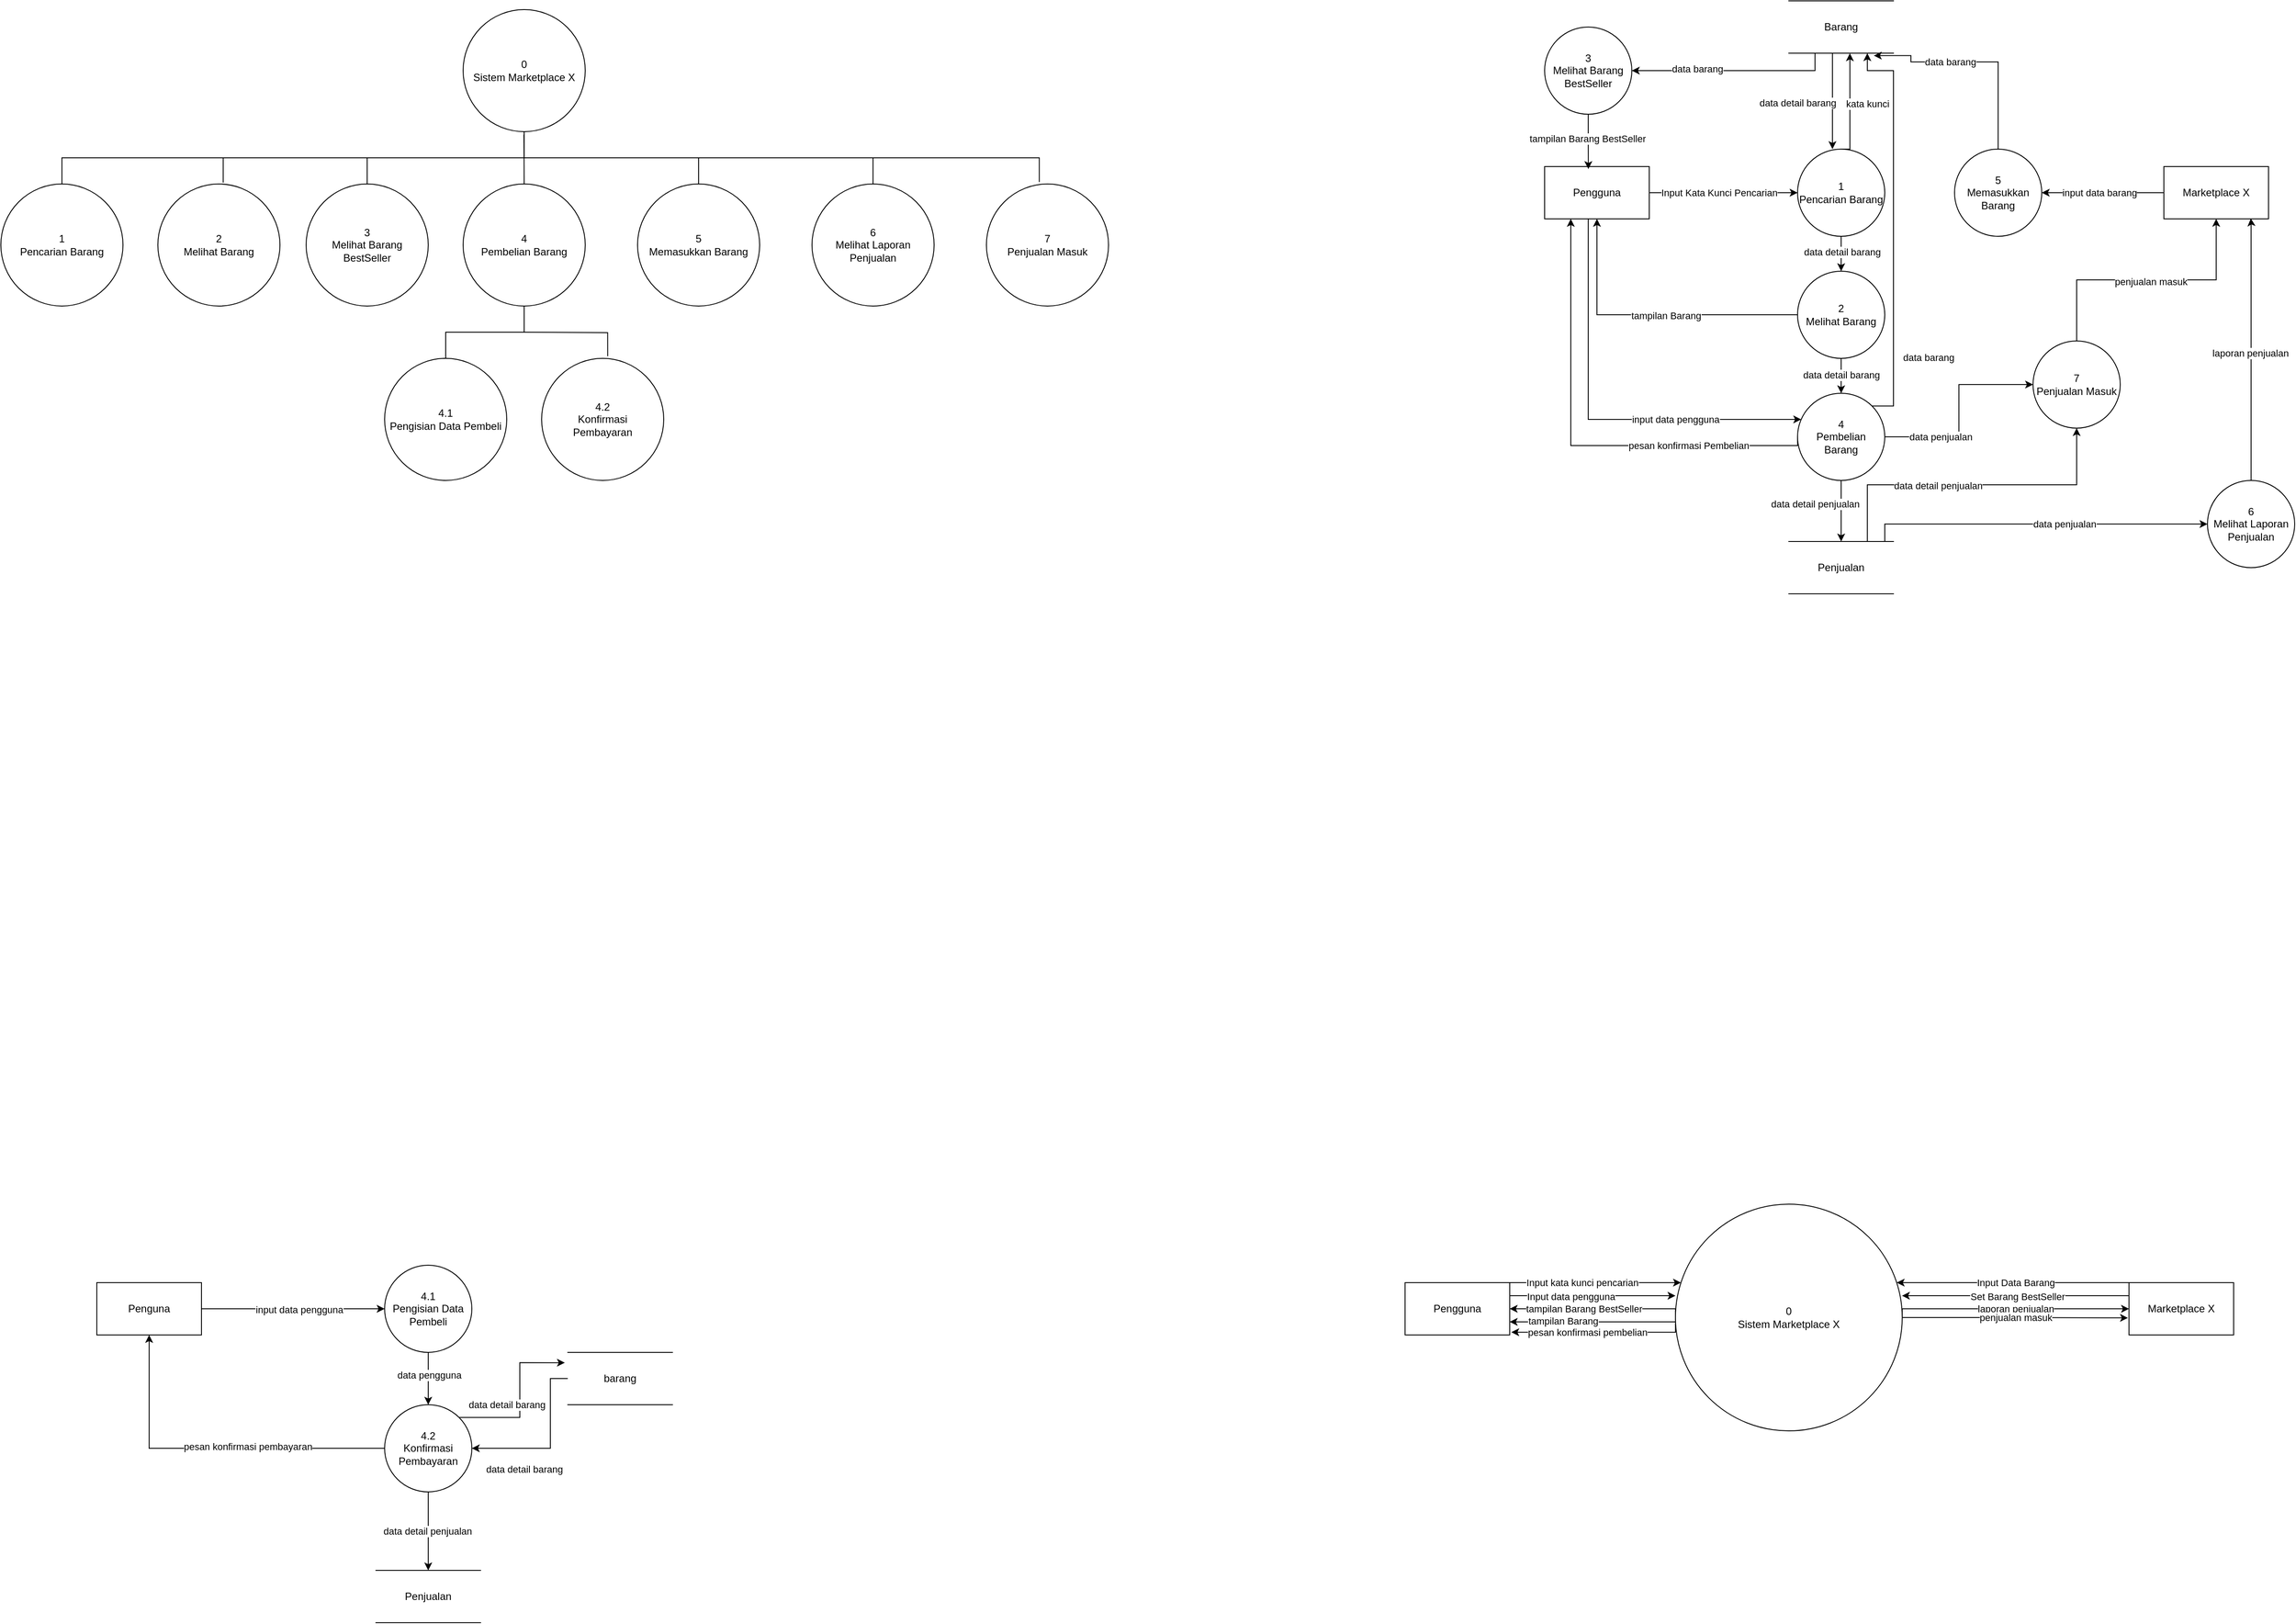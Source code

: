 <mxfile version="21.3.5" type="github">
  <diagram name="Page-1" id="tpmByCaDcH8hHJSNYRYN">
    <mxGraphModel dx="3512" dy="2219" grid="1" gridSize="10" guides="1" tooltips="1" connect="1" arrows="1" fold="1" page="1" pageScale="1" pageWidth="1920" pageHeight="1200" math="0" shadow="0">
      <root>
        <mxCell id="0" />
        <mxCell id="1" parent="0" />
        <mxCell id="-zgQXBSkHW-0xkpqR_4G-22" style="edgeStyle=orthogonalEdgeStyle;rounded=0;orthogonalLoop=1;jettySize=auto;html=1;exitX=0;exitY=0.5;exitDx=0;exitDy=0;entryX=1;entryY=0.5;entryDx=0;entryDy=0;" parent="1" source="-zgQXBSkHW-0xkpqR_4G-2" target="-zgQXBSkHW-0xkpqR_4G-3" edge="1">
          <mxGeometry relative="1" as="geometry">
            <Array as="points">
              <mxPoint x="430" y="340" />
            </Array>
          </mxGeometry>
        </mxCell>
        <mxCell id="-zgQXBSkHW-0xkpqR_4G-23" value="&lt;div&gt;tampilan Barang BestSeller&lt;br&gt;&lt;/div&gt;" style="edgeLabel;html=1;align=center;verticalAlign=middle;resizable=0;points=[];" parent="-zgQXBSkHW-0xkpqR_4G-22" vertex="1" connectable="0">
          <mxGeometry x="0.721" y="1" relative="1" as="geometry">
            <mxPoint x="57" y="-1" as="offset" />
          </mxGeometry>
        </mxCell>
        <mxCell id="-zgQXBSkHW-0xkpqR_4G-25" style="edgeStyle=orthogonalEdgeStyle;rounded=0;orthogonalLoop=1;jettySize=auto;html=1;exitX=0;exitY=0.5;exitDx=0;exitDy=0;entryX=1;entryY=0.75;entryDx=0;entryDy=0;" parent="1" source="-zgQXBSkHW-0xkpqR_4G-2" target="-zgQXBSkHW-0xkpqR_4G-3" edge="1">
          <mxGeometry relative="1" as="geometry">
            <Array as="points">
              <mxPoint x="430" y="355" />
            </Array>
          </mxGeometry>
        </mxCell>
        <mxCell id="-zgQXBSkHW-0xkpqR_4G-26" value="tampilan Barang" style="edgeLabel;html=1;align=center;verticalAlign=middle;resizable=0;points=[];" parent="-zgQXBSkHW-0xkpqR_4G-25" vertex="1" connectable="0">
          <mxGeometry x="0.021" y="-1" relative="1" as="geometry">
            <mxPoint x="-35" as="offset" />
          </mxGeometry>
        </mxCell>
        <mxCell id="-zgQXBSkHW-0xkpqR_4G-28" style="edgeStyle=orthogonalEdgeStyle;rounded=0;orthogonalLoop=1;jettySize=auto;html=1;exitX=1;exitY=0.5;exitDx=0;exitDy=0;" parent="1" source="-zgQXBSkHW-0xkpqR_4G-2" edge="1">
          <mxGeometry relative="1" as="geometry">
            <mxPoint x="950" y="340" as="targetPoint" />
            <Array as="points">
              <mxPoint x="690" y="340" />
              <mxPoint x="950" y="340" />
            </Array>
          </mxGeometry>
        </mxCell>
        <mxCell id="-zgQXBSkHW-0xkpqR_4G-32" value="laporan penjualan" style="edgeLabel;html=1;align=center;verticalAlign=middle;resizable=0;points=[];" parent="-zgQXBSkHW-0xkpqR_4G-28" vertex="1" connectable="0">
          <mxGeometry x="0.224" y="1" relative="1" as="geometry">
            <mxPoint x="-25" y="1" as="offset" />
          </mxGeometry>
        </mxCell>
        <mxCell id="-zgQXBSkHW-0xkpqR_4G-34" style="edgeStyle=orthogonalEdgeStyle;rounded=0;orthogonalLoop=1;jettySize=auto;html=1;exitX=1;exitY=0.5;exitDx=0;exitDy=0;entryX=-0.01;entryY=0.674;entryDx=0;entryDy=0;entryPerimeter=0;" parent="1" source="-zgQXBSkHW-0xkpqR_4G-2" target="-zgQXBSkHW-0xkpqR_4G-4" edge="1">
          <mxGeometry relative="1" as="geometry">
            <Array as="points">
              <mxPoint x="820" y="350" />
            </Array>
          </mxGeometry>
        </mxCell>
        <mxCell id="-zgQXBSkHW-0xkpqR_4G-35" value="penjualan masuk" style="edgeLabel;html=1;align=center;verticalAlign=middle;resizable=0;points=[];" parent="-zgQXBSkHW-0xkpqR_4G-34" vertex="1" connectable="0">
          <mxGeometry x="-0.096" y="-2" relative="1" as="geometry">
            <mxPoint x="13" y="-2" as="offset" />
          </mxGeometry>
        </mxCell>
        <mxCell id="-zgQXBSkHW-0xkpqR_4G-44" style="edgeStyle=orthogonalEdgeStyle;rounded=0;orthogonalLoop=1;jettySize=auto;html=1;exitX=0;exitY=0.5;exitDx=0;exitDy=0;entryX=1.015;entryY=0.948;entryDx=0;entryDy=0;entryPerimeter=0;" parent="1" source="-zgQXBSkHW-0xkpqR_4G-2" target="-zgQXBSkHW-0xkpqR_4G-3" edge="1">
          <mxGeometry relative="1" as="geometry">
            <Array as="points">
              <mxPoint x="430" y="367" />
            </Array>
          </mxGeometry>
        </mxCell>
        <mxCell id="-zgQXBSkHW-0xkpqR_4G-45" value="pesan konfirmasi pembelian" style="edgeLabel;html=1;align=center;verticalAlign=middle;resizable=0;points=[];" parent="-zgQXBSkHW-0xkpqR_4G-44" vertex="1" connectable="0">
          <mxGeometry x="0.106" relative="1" as="geometry">
            <mxPoint x="-5" as="offset" />
          </mxGeometry>
        </mxCell>
        <mxCell id="-zgQXBSkHW-0xkpqR_4G-2" value="0&lt;br&gt;Sistem Marketplace X" style="ellipse;whiteSpace=wrap;html=1;aspect=fixed;" parent="1" vertex="1">
          <mxGeometry x="430" y="220" width="260" height="260" as="geometry" />
        </mxCell>
        <mxCell id="-zgQXBSkHW-0xkpqR_4G-7" style="edgeStyle=orthogonalEdgeStyle;rounded=0;orthogonalLoop=1;jettySize=auto;html=1;exitX=1;exitY=0;exitDx=0;exitDy=0;" parent="1" source="-zgQXBSkHW-0xkpqR_4G-3" target="-zgQXBSkHW-0xkpqR_4G-2" edge="1">
          <mxGeometry relative="1" as="geometry">
            <Array as="points">
              <mxPoint x="340" y="310" />
              <mxPoint x="340" y="310" />
            </Array>
          </mxGeometry>
        </mxCell>
        <mxCell id="-zgQXBSkHW-0xkpqR_4G-13" value="Input kata kunci pencarian" style="edgeLabel;html=1;align=center;verticalAlign=middle;resizable=0;points=[];" parent="-zgQXBSkHW-0xkpqR_4G-7" vertex="1" connectable="0">
          <mxGeometry x="-0.153" y="-2" relative="1" as="geometry">
            <mxPoint y="-2" as="offset" />
          </mxGeometry>
        </mxCell>
        <mxCell id="-zgQXBSkHW-0xkpqR_4G-15" style="edgeStyle=orthogonalEdgeStyle;rounded=0;orthogonalLoop=1;jettySize=auto;html=1;exitX=1;exitY=0.25;exitDx=0;exitDy=0;entryX=0;entryY=0.404;entryDx=0;entryDy=0;entryPerimeter=0;" parent="1" source="-zgQXBSkHW-0xkpqR_4G-3" target="-zgQXBSkHW-0xkpqR_4G-2" edge="1">
          <mxGeometry relative="1" as="geometry" />
        </mxCell>
        <mxCell id="-zgQXBSkHW-0xkpqR_4G-16" value="Input data pengguna" style="edgeLabel;html=1;align=center;verticalAlign=middle;resizable=0;points=[];" parent="-zgQXBSkHW-0xkpqR_4G-15" vertex="1" connectable="0">
          <mxGeometry x="0.011" y="-1" relative="1" as="geometry">
            <mxPoint x="-26" as="offset" />
          </mxGeometry>
        </mxCell>
        <mxCell id="-zgQXBSkHW-0xkpqR_4G-3" value="Pengguna" style="rounded=0;whiteSpace=wrap;html=1;" parent="1" vertex="1">
          <mxGeometry x="120" y="310" width="120" height="60" as="geometry" />
        </mxCell>
        <mxCell id="-zgQXBSkHW-0xkpqR_4G-11" style="edgeStyle=orthogonalEdgeStyle;rounded=0;orthogonalLoop=1;jettySize=auto;html=1;exitX=0;exitY=0;exitDx=0;exitDy=0;" parent="1" source="-zgQXBSkHW-0xkpqR_4G-4" target="-zgQXBSkHW-0xkpqR_4G-2" edge="1">
          <mxGeometry relative="1" as="geometry">
            <Array as="points">
              <mxPoint x="890" y="310" />
              <mxPoint x="890" y="310" />
            </Array>
          </mxGeometry>
        </mxCell>
        <mxCell id="-zgQXBSkHW-0xkpqR_4G-12" value="Input Data Barang" style="edgeLabel;html=1;align=center;verticalAlign=middle;resizable=0;points=[];" parent="-zgQXBSkHW-0xkpqR_4G-11" vertex="1" connectable="0">
          <mxGeometry x="0.199" y="2" relative="1" as="geometry">
            <mxPoint x="29" y="-2" as="offset" />
          </mxGeometry>
        </mxCell>
        <mxCell id="-zgQXBSkHW-0xkpqR_4G-30" style="edgeStyle=orthogonalEdgeStyle;rounded=0;orthogonalLoop=1;jettySize=auto;html=1;exitX=0;exitY=0.25;exitDx=0;exitDy=0;entryX=0.999;entryY=0.404;entryDx=0;entryDy=0;entryPerimeter=0;" parent="1" source="-zgQXBSkHW-0xkpqR_4G-4" target="-zgQXBSkHW-0xkpqR_4G-2" edge="1">
          <mxGeometry relative="1" as="geometry" />
        </mxCell>
        <mxCell id="-zgQXBSkHW-0xkpqR_4G-31" value="Set Barang BestSeller" style="edgeLabel;html=1;align=center;verticalAlign=middle;resizable=0;points=[];" parent="-zgQXBSkHW-0xkpqR_4G-30" vertex="1" connectable="0">
          <mxGeometry x="-0.013" y="1" relative="1" as="geometry">
            <mxPoint as="offset" />
          </mxGeometry>
        </mxCell>
        <mxCell id="-zgQXBSkHW-0xkpqR_4G-4" value="Marketplace X" style="rounded=0;whiteSpace=wrap;html=1;" parent="1" vertex="1">
          <mxGeometry x="950" y="310" width="120" height="60" as="geometry" />
        </mxCell>
        <mxCell id="-zgQXBSkHW-0xkpqR_4G-36" value="&lt;div&gt;0&lt;br&gt;&lt;/div&gt;&lt;div&gt;Sistem Marketplace X&lt;/div&gt;" style="ellipse;whiteSpace=wrap;html=1;aspect=fixed;" parent="1" vertex="1">
          <mxGeometry x="-960" y="-1150" width="140" height="140" as="geometry" />
        </mxCell>
        <mxCell id="-zgQXBSkHW-0xkpqR_4G-38" value="&lt;div&gt;1&lt;br&gt;&lt;/div&gt;&lt;div&gt;Pencarian Barang&lt;/div&gt;" style="ellipse;whiteSpace=wrap;html=1;aspect=fixed;" parent="1" vertex="1">
          <mxGeometry x="-1490" y="-950" width="140" height="140" as="geometry" />
        </mxCell>
        <mxCell id="-zgQXBSkHW-0xkpqR_4G-39" value="&lt;div&gt;3&lt;br&gt;&lt;/div&gt;&lt;div&gt;Melihat Barang BestSeller&lt;br&gt;&lt;/div&gt;" style="ellipse;whiteSpace=wrap;html=1;aspect=fixed;" parent="1" vertex="1">
          <mxGeometry x="-1140" y="-950" width="140" height="140" as="geometry" />
        </mxCell>
        <mxCell id="-zgQXBSkHW-0xkpqR_4G-40" value="&lt;div&gt;5&lt;br&gt;&lt;/div&gt;&lt;div&gt;Memasukkan Barang&lt;br&gt;&lt;/div&gt;" style="ellipse;whiteSpace=wrap;html=1;aspect=fixed;" parent="1" vertex="1">
          <mxGeometry x="-760" y="-950" width="140" height="140" as="geometry" />
        </mxCell>
        <mxCell id="-zgQXBSkHW-0xkpqR_4G-41" value="&lt;div&gt;6&lt;br&gt;&lt;/div&gt;&lt;div&gt;Melihat Laporan Penjualan&lt;/div&gt;" style="ellipse;whiteSpace=wrap;html=1;aspect=fixed;" parent="1" vertex="1">
          <mxGeometry x="-560" y="-950" width="140" height="140" as="geometry" />
        </mxCell>
        <mxCell id="-zgQXBSkHW-0xkpqR_4G-42" value="&lt;div&gt;7&lt;br&gt;&lt;/div&gt;&lt;div&gt;Penjualan Masuk&lt;br&gt;&lt;/div&gt;" style="ellipse;whiteSpace=wrap;html=1;aspect=fixed;" parent="1" vertex="1">
          <mxGeometry x="-360" y="-950" width="140" height="140" as="geometry" />
        </mxCell>
        <mxCell id="-zgQXBSkHW-0xkpqR_4G-46" value="&lt;div&gt;4&lt;br&gt;&lt;/div&gt;&lt;div&gt;Pembelian Barang&lt;br&gt;&lt;/div&gt;" style="ellipse;whiteSpace=wrap;html=1;aspect=fixed;" parent="1" vertex="1">
          <mxGeometry x="-960" y="-950" width="140" height="140" as="geometry" />
        </mxCell>
        <mxCell id="-zgQXBSkHW-0xkpqR_4G-47" value="&lt;div&gt;2&lt;br&gt;&lt;/div&gt;&lt;div&gt;Melihat Barang&lt;br&gt;&lt;/div&gt;" style="ellipse;whiteSpace=wrap;html=1;aspect=fixed;" parent="1" vertex="1">
          <mxGeometry x="-1310" y="-950" width="140" height="140" as="geometry" />
        </mxCell>
        <mxCell id="-zgQXBSkHW-0xkpqR_4G-48" value="&lt;div&gt;4.1&lt;br&gt;&lt;/div&gt;&lt;div&gt;Pengisian Data Pembeli&lt;br&gt;&lt;/div&gt;" style="ellipse;whiteSpace=wrap;html=1;aspect=fixed;" parent="1" vertex="1">
          <mxGeometry x="-1050" y="-750" width="140" height="140" as="geometry" />
        </mxCell>
        <mxCell id="-zgQXBSkHW-0xkpqR_4G-49" value="&lt;div&gt;4.2&lt;/div&gt;&lt;div&gt;Konfirmasi &lt;br&gt;&lt;/div&gt;&lt;div&gt;Pembayaran&lt;br&gt;&lt;/div&gt;" style="ellipse;whiteSpace=wrap;html=1;aspect=fixed;" parent="1" vertex="1">
          <mxGeometry x="-870" y="-750" width="140" height="140" as="geometry" />
        </mxCell>
        <mxCell id="yDRna2eKctriQA2d_3bP-1" value="" style="endArrow=none;html=1;rounded=0;entryX=0.498;entryY=1.024;entryDx=0;entryDy=0;entryPerimeter=0;exitX=0.5;exitY=0;exitDx=0;exitDy=0;" edge="1" parent="1" source="-zgQXBSkHW-0xkpqR_4G-46" target="-zgQXBSkHW-0xkpqR_4G-36">
          <mxGeometry width="50" height="50" relative="1" as="geometry">
            <mxPoint x="-900" y="-970" as="sourcePoint" />
            <mxPoint x="-850" y="-1020" as="targetPoint" />
          </mxGeometry>
        </mxCell>
        <mxCell id="yDRna2eKctriQA2d_3bP-4" value="" style="endArrow=none;html=1;rounded=0;exitX=0.535;exitY=-0.012;exitDx=0;exitDy=0;exitPerimeter=0;entryX=0.5;entryY=1;entryDx=0;entryDy=0;edgeStyle=orthogonalEdgeStyle;" edge="1" parent="1" source="-zgQXBSkHW-0xkpqR_4G-47" target="-zgQXBSkHW-0xkpqR_4G-36">
          <mxGeometry width="50" height="50" relative="1" as="geometry">
            <mxPoint x="-940" y="-900" as="sourcePoint" />
            <mxPoint x="-890" y="-950" as="targetPoint" />
            <Array as="points">
              <mxPoint x="-1235" y="-980" />
              <mxPoint x="-890" y="-980" />
            </Array>
          </mxGeometry>
        </mxCell>
        <mxCell id="yDRna2eKctriQA2d_3bP-5" value="" style="endArrow=none;html=1;rounded=0;exitX=0.5;exitY=0;exitDx=0;exitDy=0;" edge="1" parent="1" source="-zgQXBSkHW-0xkpqR_4G-39">
          <mxGeometry width="50" height="50" relative="1" as="geometry">
            <mxPoint x="-940" y="-900" as="sourcePoint" />
            <mxPoint x="-1070" y="-980" as="targetPoint" />
          </mxGeometry>
        </mxCell>
        <mxCell id="yDRna2eKctriQA2d_3bP-6" value="" style="endArrow=none;html=1;rounded=0;exitX=0.5;exitY=0;exitDx=0;exitDy=0;entryX=0.5;entryY=1;entryDx=0;entryDy=0;edgeStyle=orthogonalEdgeStyle;" edge="1" parent="1" source="-zgQXBSkHW-0xkpqR_4G-40" target="-zgQXBSkHW-0xkpqR_4G-36">
          <mxGeometry width="50" height="50" relative="1" as="geometry">
            <mxPoint x="-940" y="-900" as="sourcePoint" />
            <mxPoint x="-890" y="-950" as="targetPoint" />
            <Array as="points">
              <mxPoint x="-690" y="-980" />
              <mxPoint x="-890" y="-980" />
            </Array>
          </mxGeometry>
        </mxCell>
        <mxCell id="yDRna2eKctriQA2d_3bP-7" value="" style="endArrow=none;html=1;rounded=0;edgeStyle=orthogonalEdgeStyle;" edge="1" parent="1" source="-zgQXBSkHW-0xkpqR_4G-41">
          <mxGeometry width="50" height="50" relative="1" as="geometry">
            <mxPoint x="-700" y="-810" as="sourcePoint" />
            <mxPoint x="-690" y="-980" as="targetPoint" />
            <Array as="points">
              <mxPoint x="-490" y="-980" />
            </Array>
          </mxGeometry>
        </mxCell>
        <mxCell id="yDRna2eKctriQA2d_3bP-8" value="" style="endArrow=none;html=1;rounded=0;exitX=0.433;exitY=-0.016;exitDx=0;exitDy=0;exitPerimeter=0;edgeStyle=orthogonalEdgeStyle;" edge="1" parent="1" source="-zgQXBSkHW-0xkpqR_4G-42">
          <mxGeometry width="50" height="50" relative="1" as="geometry">
            <mxPoint x="-550" y="-810" as="sourcePoint" />
            <mxPoint x="-490" y="-980" as="targetPoint" />
            <Array as="points">
              <mxPoint x="-299" y="-980" />
            </Array>
          </mxGeometry>
        </mxCell>
        <mxCell id="yDRna2eKctriQA2d_3bP-9" value="" style="endArrow=none;html=1;rounded=0;exitX=0.5;exitY=0;exitDx=0;exitDy=0;entryX=0.5;entryY=1;entryDx=0;entryDy=0;edgeStyle=orthogonalEdgeStyle;" edge="1" parent="1" source="-zgQXBSkHW-0xkpqR_4G-48" target="-zgQXBSkHW-0xkpqR_4G-46">
          <mxGeometry width="50" height="50" relative="1" as="geometry">
            <mxPoint x="-870" y="-660" as="sourcePoint" />
            <mxPoint x="-820" y="-710" as="targetPoint" />
          </mxGeometry>
        </mxCell>
        <mxCell id="yDRna2eKctriQA2d_3bP-10" value="" style="endArrow=none;html=1;rounded=0;entryX=0.541;entryY=-0.018;entryDx=0;entryDy=0;entryPerimeter=0;edgeStyle=orthogonalEdgeStyle;" edge="1" parent="1" target="-zgQXBSkHW-0xkpqR_4G-49">
          <mxGeometry width="50" height="50" relative="1" as="geometry">
            <mxPoint x="-890" y="-780" as="sourcePoint" />
            <mxPoint x="-820" y="-710" as="targetPoint" />
          </mxGeometry>
        </mxCell>
        <mxCell id="yDRna2eKctriQA2d_3bP-11" value="" style="endArrow=none;html=1;rounded=0;exitX=0.5;exitY=0;exitDx=0;exitDy=0;edgeStyle=orthogonalEdgeStyle;" edge="1" parent="1" source="-zgQXBSkHW-0xkpqR_4G-38">
          <mxGeometry width="50" height="50" relative="1" as="geometry">
            <mxPoint x="-1240" y="-920" as="sourcePoint" />
            <mxPoint x="-1230" y="-980" as="targetPoint" />
            <Array as="points">
              <mxPoint x="-1420" y="-980" />
            </Array>
          </mxGeometry>
        </mxCell>
        <mxCell id="yDRna2eKctriQA2d_3bP-40" style="edgeStyle=orthogonalEdgeStyle;rounded=0;orthogonalLoop=1;jettySize=auto;html=1;exitX=0.25;exitY=1;exitDx=0;exitDy=0;" edge="1" parent="1" source="yDRna2eKctriQA2d_3bP-12" target="yDRna2eKctriQA2d_3bP-15">
          <mxGeometry relative="1" as="geometry">
            <Array as="points">
              <mxPoint x="330" y="-910" />
              <mxPoint x="330" y="-680" />
            </Array>
          </mxGeometry>
        </mxCell>
        <mxCell id="yDRna2eKctriQA2d_3bP-41" value="input data pengguna" style="edgeLabel;html=1;align=center;verticalAlign=middle;resizable=0;points=[];" vertex="1" connectable="0" parent="yDRna2eKctriQA2d_3bP-40">
          <mxGeometry x="0.197" y="-2" relative="1" as="geometry">
            <mxPoint x="54" y="-2" as="offset" />
          </mxGeometry>
        </mxCell>
        <mxCell id="yDRna2eKctriQA2d_3bP-12" value="Pengguna" style="rounded=0;whiteSpace=wrap;html=1;" vertex="1" parent="1">
          <mxGeometry x="280" y="-970" width="120" height="60" as="geometry" />
        </mxCell>
        <mxCell id="yDRna2eKctriQA2d_3bP-25" style="edgeStyle=orthogonalEdgeStyle;rounded=0;orthogonalLoop=1;jettySize=auto;html=1;exitX=0.5;exitY=0;exitDx=0;exitDy=0;entryX=0.577;entryY=1.002;entryDx=0;entryDy=0;entryPerimeter=0;" edge="1" parent="1" source="yDRna2eKctriQA2d_3bP-13" target="yDRna2eKctriQA2d_3bP-16">
          <mxGeometry relative="1" as="geometry">
            <Array as="points">
              <mxPoint x="630" y="-990" />
              <mxPoint x="630" y="-1100" />
            </Array>
          </mxGeometry>
        </mxCell>
        <mxCell id="yDRna2eKctriQA2d_3bP-26" value="kata kunci" style="edgeLabel;html=1;align=center;verticalAlign=middle;resizable=0;points=[];" vertex="1" connectable="0" parent="yDRna2eKctriQA2d_3bP-25">
          <mxGeometry x="0.028" relative="1" as="geometry">
            <mxPoint x="20" as="offset" />
          </mxGeometry>
        </mxCell>
        <mxCell id="yDRna2eKctriQA2d_3bP-30" style="edgeStyle=orthogonalEdgeStyle;rounded=0;orthogonalLoop=1;jettySize=auto;html=1;" edge="1" parent="1" source="yDRna2eKctriQA2d_3bP-13" target="yDRna2eKctriQA2d_3bP-14">
          <mxGeometry relative="1" as="geometry" />
        </mxCell>
        <mxCell id="yDRna2eKctriQA2d_3bP-31" value="&lt;div&gt;data detail barang&lt;/div&gt;" style="edgeLabel;html=1;align=center;verticalAlign=middle;resizable=0;points=[];" vertex="1" connectable="0" parent="yDRna2eKctriQA2d_3bP-30">
          <mxGeometry x="-0.133" y="1" relative="1" as="geometry">
            <mxPoint as="offset" />
          </mxGeometry>
        </mxCell>
        <mxCell id="yDRna2eKctriQA2d_3bP-13" value="1&lt;br&gt;&lt;div&gt;Pencarian Barang&lt;/div&gt;" style="ellipse;whiteSpace=wrap;html=1;aspect=fixed;" vertex="1" parent="1">
          <mxGeometry x="570" y="-990" width="100" height="100" as="geometry" />
        </mxCell>
        <mxCell id="yDRna2eKctriQA2d_3bP-28" style="edgeStyle=orthogonalEdgeStyle;rounded=0;orthogonalLoop=1;jettySize=auto;html=1;exitX=0;exitY=0.5;exitDx=0;exitDy=0;" edge="1" parent="1" source="yDRna2eKctriQA2d_3bP-14" target="yDRna2eKctriQA2d_3bP-12">
          <mxGeometry relative="1" as="geometry" />
        </mxCell>
        <mxCell id="yDRna2eKctriQA2d_3bP-29" value="tampilan Barang" style="edgeLabel;html=1;align=center;verticalAlign=middle;resizable=0;points=[];" vertex="1" connectable="0" parent="yDRna2eKctriQA2d_3bP-28">
          <mxGeometry x="-0.113" y="1" relative="1" as="geometry">
            <mxPoint as="offset" />
          </mxGeometry>
        </mxCell>
        <mxCell id="yDRna2eKctriQA2d_3bP-35" style="edgeStyle=orthogonalEdgeStyle;rounded=0;orthogonalLoop=1;jettySize=auto;html=1;entryX=0.5;entryY=0;entryDx=0;entryDy=0;" edge="1" parent="1" source="yDRna2eKctriQA2d_3bP-14" target="yDRna2eKctriQA2d_3bP-15">
          <mxGeometry relative="1" as="geometry" />
        </mxCell>
        <mxCell id="yDRna2eKctriQA2d_3bP-36" value="data detail barang" style="edgeLabel;html=1;align=center;verticalAlign=middle;resizable=0;points=[];" vertex="1" connectable="0" parent="yDRna2eKctriQA2d_3bP-35">
          <mxGeometry x="-0.08" relative="1" as="geometry">
            <mxPoint as="offset" />
          </mxGeometry>
        </mxCell>
        <mxCell id="yDRna2eKctriQA2d_3bP-14" value="2&lt;br&gt;&lt;div&gt;Melihat Barang&lt;br&gt;&lt;/div&gt;" style="ellipse;whiteSpace=wrap;html=1;aspect=fixed;" vertex="1" parent="1">
          <mxGeometry x="570" y="-850" width="100" height="100" as="geometry" />
        </mxCell>
        <mxCell id="yDRna2eKctriQA2d_3bP-37" style="edgeStyle=orthogonalEdgeStyle;rounded=0;orthogonalLoop=1;jettySize=auto;html=1;exitX=0;exitY=0.5;exitDx=0;exitDy=0;entryX=0.25;entryY=1;entryDx=0;entryDy=0;" edge="1" parent="1" source="yDRna2eKctriQA2d_3bP-15" target="yDRna2eKctriQA2d_3bP-12">
          <mxGeometry relative="1" as="geometry">
            <Array as="points">
              <mxPoint x="570" y="-650" />
              <mxPoint x="310" y="-650" />
            </Array>
          </mxGeometry>
        </mxCell>
        <mxCell id="yDRna2eKctriQA2d_3bP-38" value="pesan konfirmasi Pembelian" style="edgeLabel;html=1;align=center;verticalAlign=middle;resizable=0;points=[];" vertex="1" connectable="0" parent="yDRna2eKctriQA2d_3bP-37">
          <mxGeometry x="-0.654" y="1" relative="1" as="geometry">
            <mxPoint x="-44" y="-1" as="offset" />
          </mxGeometry>
        </mxCell>
        <mxCell id="yDRna2eKctriQA2d_3bP-55" style="edgeStyle=orthogonalEdgeStyle;rounded=0;orthogonalLoop=1;jettySize=auto;html=1;exitX=0.5;exitY=1;exitDx=0;exitDy=0;" edge="1" parent="1" source="yDRna2eKctriQA2d_3bP-15" target="yDRna2eKctriQA2d_3bP-54">
          <mxGeometry relative="1" as="geometry" />
        </mxCell>
        <mxCell id="yDRna2eKctriQA2d_3bP-57" value="data detail penjualan" style="edgeLabel;html=1;align=center;verticalAlign=middle;resizable=0;points=[];" vertex="1" connectable="0" parent="yDRna2eKctriQA2d_3bP-55">
          <mxGeometry x="-0.24" relative="1" as="geometry">
            <mxPoint x="-30" as="offset" />
          </mxGeometry>
        </mxCell>
        <mxCell id="yDRna2eKctriQA2d_3bP-63" style="edgeStyle=orthogonalEdgeStyle;rounded=0;orthogonalLoop=1;jettySize=auto;html=1;exitX=1;exitY=0.5;exitDx=0;exitDy=0;entryX=0;entryY=0.5;entryDx=0;entryDy=0;" edge="1" parent="1" source="yDRna2eKctriQA2d_3bP-15" target="yDRna2eKctriQA2d_3bP-62">
          <mxGeometry relative="1" as="geometry" />
        </mxCell>
        <mxCell id="yDRna2eKctriQA2d_3bP-68" value="data penjualan" style="edgeLabel;html=1;align=center;verticalAlign=middle;resizable=0;points=[];" vertex="1" connectable="0" parent="yDRna2eKctriQA2d_3bP-63">
          <mxGeometry x="-0.443" relative="1" as="geometry">
            <mxPoint as="offset" />
          </mxGeometry>
        </mxCell>
        <mxCell id="yDRna2eKctriQA2d_3bP-82" style="edgeStyle=orthogonalEdgeStyle;rounded=0;orthogonalLoop=1;jettySize=auto;html=1;exitX=1;exitY=0;exitDx=0;exitDy=0;entryX=0.75;entryY=1;entryDx=0;entryDy=0;" edge="1" parent="1" source="yDRna2eKctriQA2d_3bP-15" target="yDRna2eKctriQA2d_3bP-16">
          <mxGeometry relative="1" as="geometry">
            <Array as="points">
              <mxPoint x="680" y="-695" />
              <mxPoint x="680" y="-1080" />
              <mxPoint x="650" y="-1080" />
            </Array>
          </mxGeometry>
        </mxCell>
        <mxCell id="yDRna2eKctriQA2d_3bP-83" value="data barang" style="edgeLabel;html=1;align=center;verticalAlign=middle;resizable=0;points=[];" vertex="1" connectable="0" parent="yDRna2eKctriQA2d_3bP-82">
          <mxGeometry x="-0.677" y="-1" relative="1" as="geometry">
            <mxPoint x="39" y="-6" as="offset" />
          </mxGeometry>
        </mxCell>
        <mxCell id="yDRna2eKctriQA2d_3bP-15" value="4&lt;br&gt;&lt;div&gt;Pembelian Barang&lt;br&gt;&lt;/div&gt;" style="ellipse;whiteSpace=wrap;html=1;aspect=fixed;" vertex="1" parent="1">
          <mxGeometry x="570" y="-710" width="100" height="100" as="geometry" />
        </mxCell>
        <mxCell id="yDRna2eKctriQA2d_3bP-23" style="edgeStyle=orthogonalEdgeStyle;rounded=0;orthogonalLoop=1;jettySize=auto;html=1;exitX=0.25;exitY=1;exitDx=0;exitDy=0;" edge="1" parent="1" source="yDRna2eKctriQA2d_3bP-16">
          <mxGeometry relative="1" as="geometry">
            <mxPoint x="610" y="-990" as="targetPoint" />
            <Array as="points">
              <mxPoint x="610" y="-1100" />
            </Array>
          </mxGeometry>
        </mxCell>
        <mxCell id="yDRna2eKctriQA2d_3bP-27" value="data detail barang" style="edgeLabel;html=1;align=center;verticalAlign=middle;resizable=0;points=[];" vertex="1" connectable="0" parent="yDRna2eKctriQA2d_3bP-23">
          <mxGeometry x="0.268" relative="1" as="geometry">
            <mxPoint x="-40" y="-6" as="offset" />
          </mxGeometry>
        </mxCell>
        <mxCell id="yDRna2eKctriQA2d_3bP-43" style="edgeStyle=orthogonalEdgeStyle;rounded=0;orthogonalLoop=1;jettySize=auto;html=1;exitX=0.25;exitY=1;exitDx=0;exitDy=0;" edge="1" parent="1" source="yDRna2eKctriQA2d_3bP-16" target="yDRna2eKctriQA2d_3bP-42">
          <mxGeometry relative="1" as="geometry" />
        </mxCell>
        <mxCell id="yDRna2eKctriQA2d_3bP-46" value="data barang" style="edgeLabel;html=1;align=center;verticalAlign=middle;resizable=0;points=[];" vertex="1" connectable="0" parent="yDRna2eKctriQA2d_3bP-43">
          <mxGeometry x="0.351" y="-2" relative="1" as="geometry">
            <mxPoint as="offset" />
          </mxGeometry>
        </mxCell>
        <mxCell id="yDRna2eKctriQA2d_3bP-16" value="Barang" style="shape=partialRectangle;whiteSpace=wrap;html=1;left=0;right=0;fillColor=none;" vertex="1" parent="1">
          <mxGeometry x="560" y="-1160" width="120" height="60" as="geometry" />
        </mxCell>
        <mxCell id="yDRna2eKctriQA2d_3bP-17" value="" style="endArrow=classic;html=1;rounded=0;exitX=1;exitY=0.5;exitDx=0;exitDy=0;" edge="1" parent="1" source="yDRna2eKctriQA2d_3bP-12" target="yDRna2eKctriQA2d_3bP-13">
          <mxGeometry width="50" height="50" relative="1" as="geometry">
            <mxPoint x="610" y="-910" as="sourcePoint" />
            <mxPoint x="660" y="-960" as="targetPoint" />
          </mxGeometry>
        </mxCell>
        <mxCell id="yDRna2eKctriQA2d_3bP-18" value="Input Kata Kunci Pencarian" style="edgeLabel;html=1;align=center;verticalAlign=middle;resizable=0;points=[];" vertex="1" connectable="0" parent="yDRna2eKctriQA2d_3bP-17">
          <mxGeometry x="0.267" y="-3" relative="1" as="geometry">
            <mxPoint x="-28" y="-3" as="offset" />
          </mxGeometry>
        </mxCell>
        <mxCell id="yDRna2eKctriQA2d_3bP-44" style="edgeStyle=orthogonalEdgeStyle;rounded=0;orthogonalLoop=1;jettySize=auto;html=1;exitX=0.5;exitY=1;exitDx=0;exitDy=0;entryX=0.418;entryY=0.048;entryDx=0;entryDy=0;entryPerimeter=0;" edge="1" parent="1" source="yDRna2eKctriQA2d_3bP-42" target="yDRna2eKctriQA2d_3bP-12">
          <mxGeometry relative="1" as="geometry" />
        </mxCell>
        <mxCell id="yDRna2eKctriQA2d_3bP-45" value="tampilan Barang BestSeller" style="edgeLabel;html=1;align=center;verticalAlign=middle;resizable=0;points=[];" vertex="1" connectable="0" parent="yDRna2eKctriQA2d_3bP-44">
          <mxGeometry x="-0.092" y="-2" relative="1" as="geometry">
            <mxPoint x="1" y="-1" as="offset" />
          </mxGeometry>
        </mxCell>
        <mxCell id="yDRna2eKctriQA2d_3bP-42" value="&lt;div&gt;3&lt;/div&gt;&lt;div&gt;Melihat Barang BestSeller&lt;br&gt;&lt;/div&gt;" style="ellipse;whiteSpace=wrap;html=1;aspect=fixed;" vertex="1" parent="1">
          <mxGeometry x="280" y="-1130" width="100" height="100" as="geometry" />
        </mxCell>
        <mxCell id="yDRna2eKctriQA2d_3bP-49" style="edgeStyle=orthogonalEdgeStyle;rounded=0;orthogonalLoop=1;jettySize=auto;html=1;exitX=0;exitY=0.5;exitDx=0;exitDy=0;" edge="1" parent="1" source="yDRna2eKctriQA2d_3bP-47" target="yDRna2eKctriQA2d_3bP-48">
          <mxGeometry relative="1" as="geometry" />
        </mxCell>
        <mxCell id="yDRna2eKctriQA2d_3bP-51" value="input data barang" style="edgeLabel;html=1;align=center;verticalAlign=middle;resizable=0;points=[];" vertex="1" connectable="0" parent="yDRna2eKctriQA2d_3bP-49">
          <mxGeometry x="0.065" relative="1" as="geometry">
            <mxPoint as="offset" />
          </mxGeometry>
        </mxCell>
        <mxCell id="yDRna2eKctriQA2d_3bP-47" value="Marketplace X" style="rounded=0;whiteSpace=wrap;html=1;" vertex="1" parent="1">
          <mxGeometry x="990" y="-970" width="120" height="60" as="geometry" />
        </mxCell>
        <mxCell id="yDRna2eKctriQA2d_3bP-50" style="edgeStyle=orthogonalEdgeStyle;rounded=0;orthogonalLoop=1;jettySize=auto;html=1;exitX=0.5;exitY=0;exitDx=0;exitDy=0;entryX=0.812;entryY=1.046;entryDx=0;entryDy=0;entryPerimeter=0;" edge="1" parent="1" source="yDRna2eKctriQA2d_3bP-48" target="yDRna2eKctriQA2d_3bP-16">
          <mxGeometry relative="1" as="geometry">
            <Array as="points">
              <mxPoint x="800" y="-1090" />
              <mxPoint x="700" y="-1090" />
              <mxPoint x="700" y="-1097" />
            </Array>
          </mxGeometry>
        </mxCell>
        <mxCell id="yDRna2eKctriQA2d_3bP-52" value="data barang" style="edgeLabel;html=1;align=center;verticalAlign=middle;resizable=0;points=[];" vertex="1" connectable="0" parent="yDRna2eKctriQA2d_3bP-50">
          <mxGeometry x="0.24" relative="1" as="geometry">
            <mxPoint as="offset" />
          </mxGeometry>
        </mxCell>
        <mxCell id="yDRna2eKctriQA2d_3bP-48" value="&lt;div&gt;5&lt;/div&gt;&lt;div&gt;Memasukkan Barang&lt;br&gt;&lt;/div&gt;" style="ellipse;whiteSpace=wrap;html=1;aspect=fixed;" vertex="1" parent="1">
          <mxGeometry x="750" y="-990" width="100" height="100" as="geometry" />
        </mxCell>
        <mxCell id="yDRna2eKctriQA2d_3bP-59" style="edgeStyle=orthogonalEdgeStyle;rounded=0;orthogonalLoop=1;jettySize=auto;html=1;exitX=0.5;exitY=0;exitDx=0;exitDy=0;entryX=0.831;entryY=0.991;entryDx=0;entryDy=0;entryPerimeter=0;" edge="1" parent="1" source="yDRna2eKctriQA2d_3bP-53" target="yDRna2eKctriQA2d_3bP-47">
          <mxGeometry relative="1" as="geometry">
            <mxPoint x="1090" y="-840" as="targetPoint" />
            <Array as="points">
              <mxPoint x="1090" y="-907" />
              <mxPoint x="1090" y="-907" />
            </Array>
          </mxGeometry>
        </mxCell>
        <mxCell id="yDRna2eKctriQA2d_3bP-60" value="laporan penjualan" style="edgeLabel;html=1;align=center;verticalAlign=middle;resizable=0;points=[];" vertex="1" connectable="0" parent="yDRna2eKctriQA2d_3bP-59">
          <mxGeometry x="-0.024" y="1" relative="1" as="geometry">
            <mxPoint as="offset" />
          </mxGeometry>
        </mxCell>
        <mxCell id="yDRna2eKctriQA2d_3bP-53" value="&lt;div&gt;6&lt;br&gt;&lt;/div&gt;&lt;div&gt;Melihat Laporan Penjualan&lt;br&gt;&lt;/div&gt;" style="ellipse;whiteSpace=wrap;html=1;aspect=fixed;" vertex="1" parent="1">
          <mxGeometry x="1040" y="-610" width="100" height="100" as="geometry" />
        </mxCell>
        <mxCell id="yDRna2eKctriQA2d_3bP-56" style="edgeStyle=orthogonalEdgeStyle;rounded=0;orthogonalLoop=1;jettySize=auto;html=1;exitX=0.75;exitY=0;exitDx=0;exitDy=0;" edge="1" parent="1" source="yDRna2eKctriQA2d_3bP-54" target="yDRna2eKctriQA2d_3bP-53">
          <mxGeometry relative="1" as="geometry">
            <Array as="points">
              <mxPoint x="670" y="-540" />
              <mxPoint x="670" y="-560" />
            </Array>
          </mxGeometry>
        </mxCell>
        <mxCell id="yDRna2eKctriQA2d_3bP-58" value="data penjualan" style="edgeLabel;html=1;align=center;verticalAlign=middle;resizable=0;points=[];" vertex="1" connectable="0" parent="yDRna2eKctriQA2d_3bP-56">
          <mxGeometry x="0.198" relative="1" as="geometry">
            <mxPoint as="offset" />
          </mxGeometry>
        </mxCell>
        <mxCell id="yDRna2eKctriQA2d_3bP-64" style="edgeStyle=orthogonalEdgeStyle;rounded=0;orthogonalLoop=1;jettySize=auto;html=1;exitX=0.75;exitY=0;exitDx=0;exitDy=0;" edge="1" parent="1" source="yDRna2eKctriQA2d_3bP-54" target="yDRna2eKctriQA2d_3bP-62">
          <mxGeometry relative="1" as="geometry" />
        </mxCell>
        <mxCell id="yDRna2eKctriQA2d_3bP-65" value="data detail penjualan" style="edgeLabel;html=1;align=center;verticalAlign=middle;resizable=0;points=[];" vertex="1" connectable="0" parent="yDRna2eKctriQA2d_3bP-64">
          <mxGeometry x="-0.211" y="-1" relative="1" as="geometry">
            <mxPoint as="offset" />
          </mxGeometry>
        </mxCell>
        <mxCell id="yDRna2eKctriQA2d_3bP-54" value="Penjualan" style="shape=partialRectangle;whiteSpace=wrap;html=1;left=0;right=0;fillColor=none;" vertex="1" parent="1">
          <mxGeometry x="560" y="-540" width="120" height="60" as="geometry" />
        </mxCell>
        <mxCell id="yDRna2eKctriQA2d_3bP-66" style="edgeStyle=orthogonalEdgeStyle;rounded=0;orthogonalLoop=1;jettySize=auto;html=1;exitX=0.5;exitY=0;exitDx=0;exitDy=0;entryX=0.5;entryY=1;entryDx=0;entryDy=0;" edge="1" parent="1" source="yDRna2eKctriQA2d_3bP-62" target="yDRna2eKctriQA2d_3bP-47">
          <mxGeometry relative="1" as="geometry" />
        </mxCell>
        <mxCell id="yDRna2eKctriQA2d_3bP-67" value="penjualan masuk" style="edgeLabel;html=1;align=center;verticalAlign=middle;resizable=0;points=[];" vertex="1" connectable="0" parent="yDRna2eKctriQA2d_3bP-66">
          <mxGeometry x="0.034" y="-2" relative="1" as="geometry">
            <mxPoint as="offset" />
          </mxGeometry>
        </mxCell>
        <mxCell id="yDRna2eKctriQA2d_3bP-62" value="&lt;div&gt;7&lt;/div&gt;&lt;div&gt;Penjualan Masuk&lt;br&gt;&lt;/div&gt;" style="ellipse;whiteSpace=wrap;html=1;aspect=fixed;" vertex="1" parent="1">
          <mxGeometry x="840" y="-770" width="100" height="100" as="geometry" />
        </mxCell>
        <mxCell id="yDRna2eKctriQA2d_3bP-75" style="edgeStyle=orthogonalEdgeStyle;rounded=0;orthogonalLoop=1;jettySize=auto;html=1;exitX=0.5;exitY=1;exitDx=0;exitDy=0;" edge="1" parent="1" source="yDRna2eKctriQA2d_3bP-70" target="yDRna2eKctriQA2d_3bP-74">
          <mxGeometry relative="1" as="geometry" />
        </mxCell>
        <mxCell id="yDRna2eKctriQA2d_3bP-89" value="data pengguna" style="edgeLabel;html=1;align=center;verticalAlign=middle;resizable=0;points=[];" vertex="1" connectable="0" parent="yDRna2eKctriQA2d_3bP-75">
          <mxGeometry x="-0.126" y="1" relative="1" as="geometry">
            <mxPoint as="offset" />
          </mxGeometry>
        </mxCell>
        <mxCell id="yDRna2eKctriQA2d_3bP-70" value="4.1&lt;br&gt;&lt;div&gt;Pengisian Data Pembeli&lt;br&gt;&lt;/div&gt;" style="ellipse;whiteSpace=wrap;html=1;aspect=fixed;" vertex="1" parent="1">
          <mxGeometry x="-1050" y="290" width="100" height="100" as="geometry" />
        </mxCell>
        <mxCell id="yDRna2eKctriQA2d_3bP-72" style="edgeStyle=orthogonalEdgeStyle;rounded=0;orthogonalLoop=1;jettySize=auto;html=1;exitX=1;exitY=0.5;exitDx=0;exitDy=0;" edge="1" parent="1" source="yDRna2eKctriQA2d_3bP-71" target="yDRna2eKctriQA2d_3bP-70">
          <mxGeometry relative="1" as="geometry" />
        </mxCell>
        <mxCell id="yDRna2eKctriQA2d_3bP-73" value="input data pengguna" style="edgeLabel;html=1;align=center;verticalAlign=middle;resizable=0;points=[];" vertex="1" connectable="0" parent="yDRna2eKctriQA2d_3bP-72">
          <mxGeometry x="0.06" y="-1" relative="1" as="geometry">
            <mxPoint as="offset" />
          </mxGeometry>
        </mxCell>
        <mxCell id="yDRna2eKctriQA2d_3bP-71" value="Penguna" style="rounded=0;whiteSpace=wrap;html=1;" vertex="1" parent="1">
          <mxGeometry x="-1380" y="310" width="120" height="60" as="geometry" />
        </mxCell>
        <mxCell id="yDRna2eKctriQA2d_3bP-76" style="edgeStyle=orthogonalEdgeStyle;rounded=0;orthogonalLoop=1;jettySize=auto;html=1;exitX=0;exitY=0.5;exitDx=0;exitDy=0;" edge="1" parent="1" source="yDRna2eKctriQA2d_3bP-74" target="yDRna2eKctriQA2d_3bP-71">
          <mxGeometry relative="1" as="geometry" />
        </mxCell>
        <mxCell id="yDRna2eKctriQA2d_3bP-77" value="pesan konfirmasi pembayaran" style="edgeLabel;html=1;align=center;verticalAlign=middle;resizable=0;points=[];" vertex="1" connectable="0" parent="yDRna2eKctriQA2d_3bP-76">
          <mxGeometry x="-0.212" y="-2" relative="1" as="geometry">
            <mxPoint as="offset" />
          </mxGeometry>
        </mxCell>
        <mxCell id="yDRna2eKctriQA2d_3bP-80" style="edgeStyle=orthogonalEdgeStyle;rounded=0;orthogonalLoop=1;jettySize=auto;html=1;" edge="1" parent="1" source="yDRna2eKctriQA2d_3bP-74" target="yDRna2eKctriQA2d_3bP-79">
          <mxGeometry relative="1" as="geometry" />
        </mxCell>
        <mxCell id="yDRna2eKctriQA2d_3bP-81" value="data detail penjualan" style="edgeLabel;html=1;align=center;verticalAlign=middle;resizable=0;points=[];" vertex="1" connectable="0" parent="yDRna2eKctriQA2d_3bP-80">
          <mxGeometry x="0.003" y="-1" relative="1" as="geometry">
            <mxPoint as="offset" />
          </mxGeometry>
        </mxCell>
        <mxCell id="yDRna2eKctriQA2d_3bP-90" style="edgeStyle=orthogonalEdgeStyle;rounded=0;orthogonalLoop=1;jettySize=auto;html=1;exitX=1;exitY=0;exitDx=0;exitDy=0;entryX=-0.028;entryY=0.197;entryDx=0;entryDy=0;entryPerimeter=0;" edge="1" parent="1" source="yDRna2eKctriQA2d_3bP-74" target="yDRna2eKctriQA2d_3bP-85">
          <mxGeometry relative="1" as="geometry" />
        </mxCell>
        <mxCell id="yDRna2eKctriQA2d_3bP-91" value="data detail barang" style="edgeLabel;html=1;align=center;verticalAlign=middle;resizable=0;points=[];" vertex="1" connectable="0" parent="yDRna2eKctriQA2d_3bP-90">
          <mxGeometry x="-0.528" relative="1" as="geometry">
            <mxPoint x="11" y="-15" as="offset" />
          </mxGeometry>
        </mxCell>
        <mxCell id="yDRna2eKctriQA2d_3bP-74" value="4.2&lt;br&gt;&lt;div&gt;Konfirmasi Pembayaran&lt;br&gt;&lt;/div&gt;" style="ellipse;whiteSpace=wrap;html=1;aspect=fixed;" vertex="1" parent="1">
          <mxGeometry x="-1050" y="450" width="100" height="100" as="geometry" />
        </mxCell>
        <mxCell id="yDRna2eKctriQA2d_3bP-79" value="Penjualan" style="shape=partialRectangle;whiteSpace=wrap;html=1;left=0;right=0;fillColor=none;" vertex="1" parent="1">
          <mxGeometry x="-1060" y="640" width="120" height="60" as="geometry" />
        </mxCell>
        <mxCell id="yDRna2eKctriQA2d_3bP-87" style="edgeStyle=orthogonalEdgeStyle;rounded=0;orthogonalLoop=1;jettySize=auto;html=1;" edge="1" parent="1" source="yDRna2eKctriQA2d_3bP-85" target="yDRna2eKctriQA2d_3bP-74">
          <mxGeometry relative="1" as="geometry">
            <Array as="points">
              <mxPoint x="-860" y="420" />
              <mxPoint x="-860" y="500" />
            </Array>
          </mxGeometry>
        </mxCell>
        <mxCell id="yDRna2eKctriQA2d_3bP-88" value="data detail barang" style="edgeLabel;html=1;align=center;verticalAlign=middle;resizable=0;points=[];" vertex="1" connectable="0" parent="yDRna2eKctriQA2d_3bP-87">
          <mxGeometry x="0.399" y="2" relative="1" as="geometry">
            <mxPoint x="3" y="22" as="offset" />
          </mxGeometry>
        </mxCell>
        <mxCell id="yDRna2eKctriQA2d_3bP-85" value="barang" style="shape=partialRectangle;whiteSpace=wrap;html=1;left=0;right=0;fillColor=none;" vertex="1" parent="1">
          <mxGeometry x="-840" y="390" width="120" height="60" as="geometry" />
        </mxCell>
      </root>
    </mxGraphModel>
  </diagram>
</mxfile>
